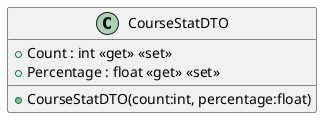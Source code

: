 @startuml
class CourseStatDTO {
    + CourseStatDTO(count:int, percentage:float)
    + Count : int <<get>> <<set>>
    + Percentage : float <<get>> <<set>>
}
@enduml
